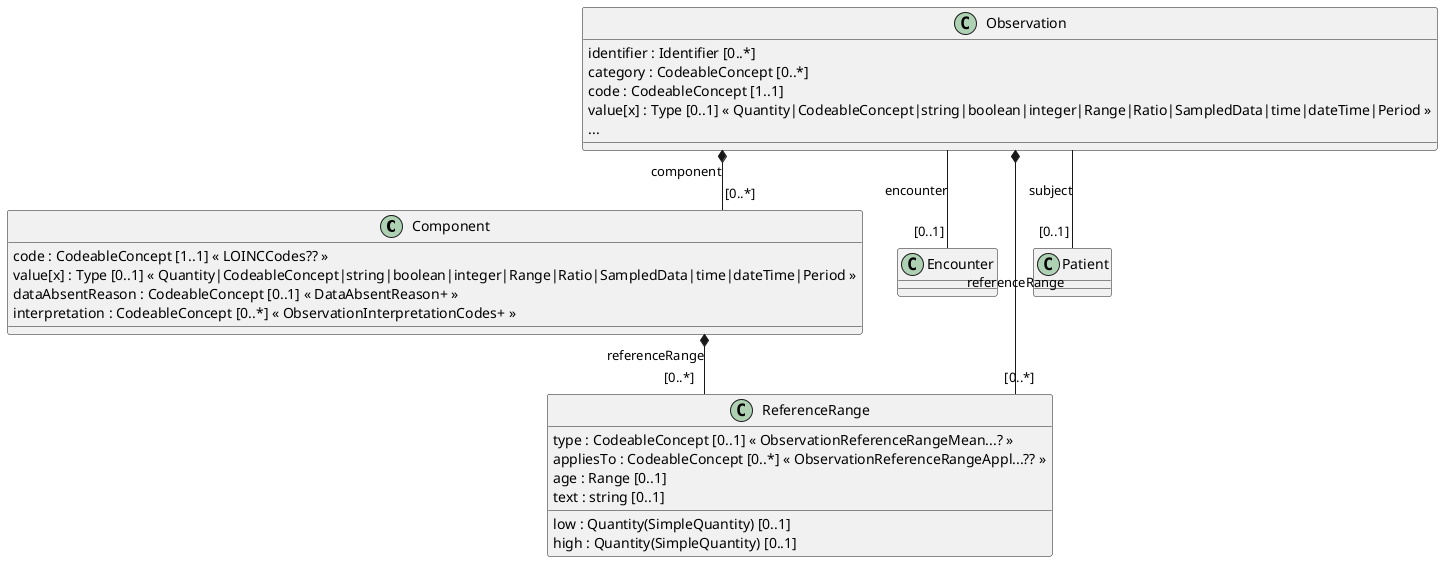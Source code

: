 @startuml
' ========================================
' start: configuration
' ========================================

skinparam linetype ortho

' ========================================
' end: configuration
' ========================================

' ========================================
' start: definition of entities/classes
' ========================================

class Component {
  code : CodeableConcept [1..1] « LOINCCodes?? »
  value[x] : Type [0..1] « Quantity|CodeableConcept|string|boolean|integer|Range|Ratio|SampledData|time|dateTime|Period »
  dataAbsentReason : CodeableConcept [0..1] « DataAbsentReason+ »
  interpretation : CodeableConcept [0..*] « ObservationInterpretationCodes+ »
}

class Encounter {
}

class Observation {
  identifier : Identifier [0..*]
  category : CodeableConcept [0..*]
  code : CodeableConcept [1..1]
  value[x] : Type [0..1] « Quantity|CodeableConcept|string|boolean|integer|Range|Ratio|SampledData|time|dateTime|Period »
  ...
}

class Patient {
}

class ReferenceRange {
  low : Quantity(SimpleQuantity) [0..1]
  high : Quantity(SimpleQuantity) [0..1]
  type : CodeableConcept [0..1] « ObservationReferenceRangeMean...? »
  appliesTo : CodeableConcept [0..*] « ObservationReferenceRangeAppl...?? »
  age : Range [0..1]
  text : string [0..1]
}

' ========================================
' end: definition of entities/classes
' ========================================

' ========================================
' start: definition of associations
' ========================================

Observation *-- "[0..*]" Component : component
Observation *-- "[0..*]" ReferenceRange : referenceRange
Component *-- "[0..*]" ReferenceRange : referenceRange
Observation -- "[0..1]" Encounter : encounter
Observation -- "[0..1]" Patient : subject

' ========================================
' end: definition of associations
' ========================================
@enduml
